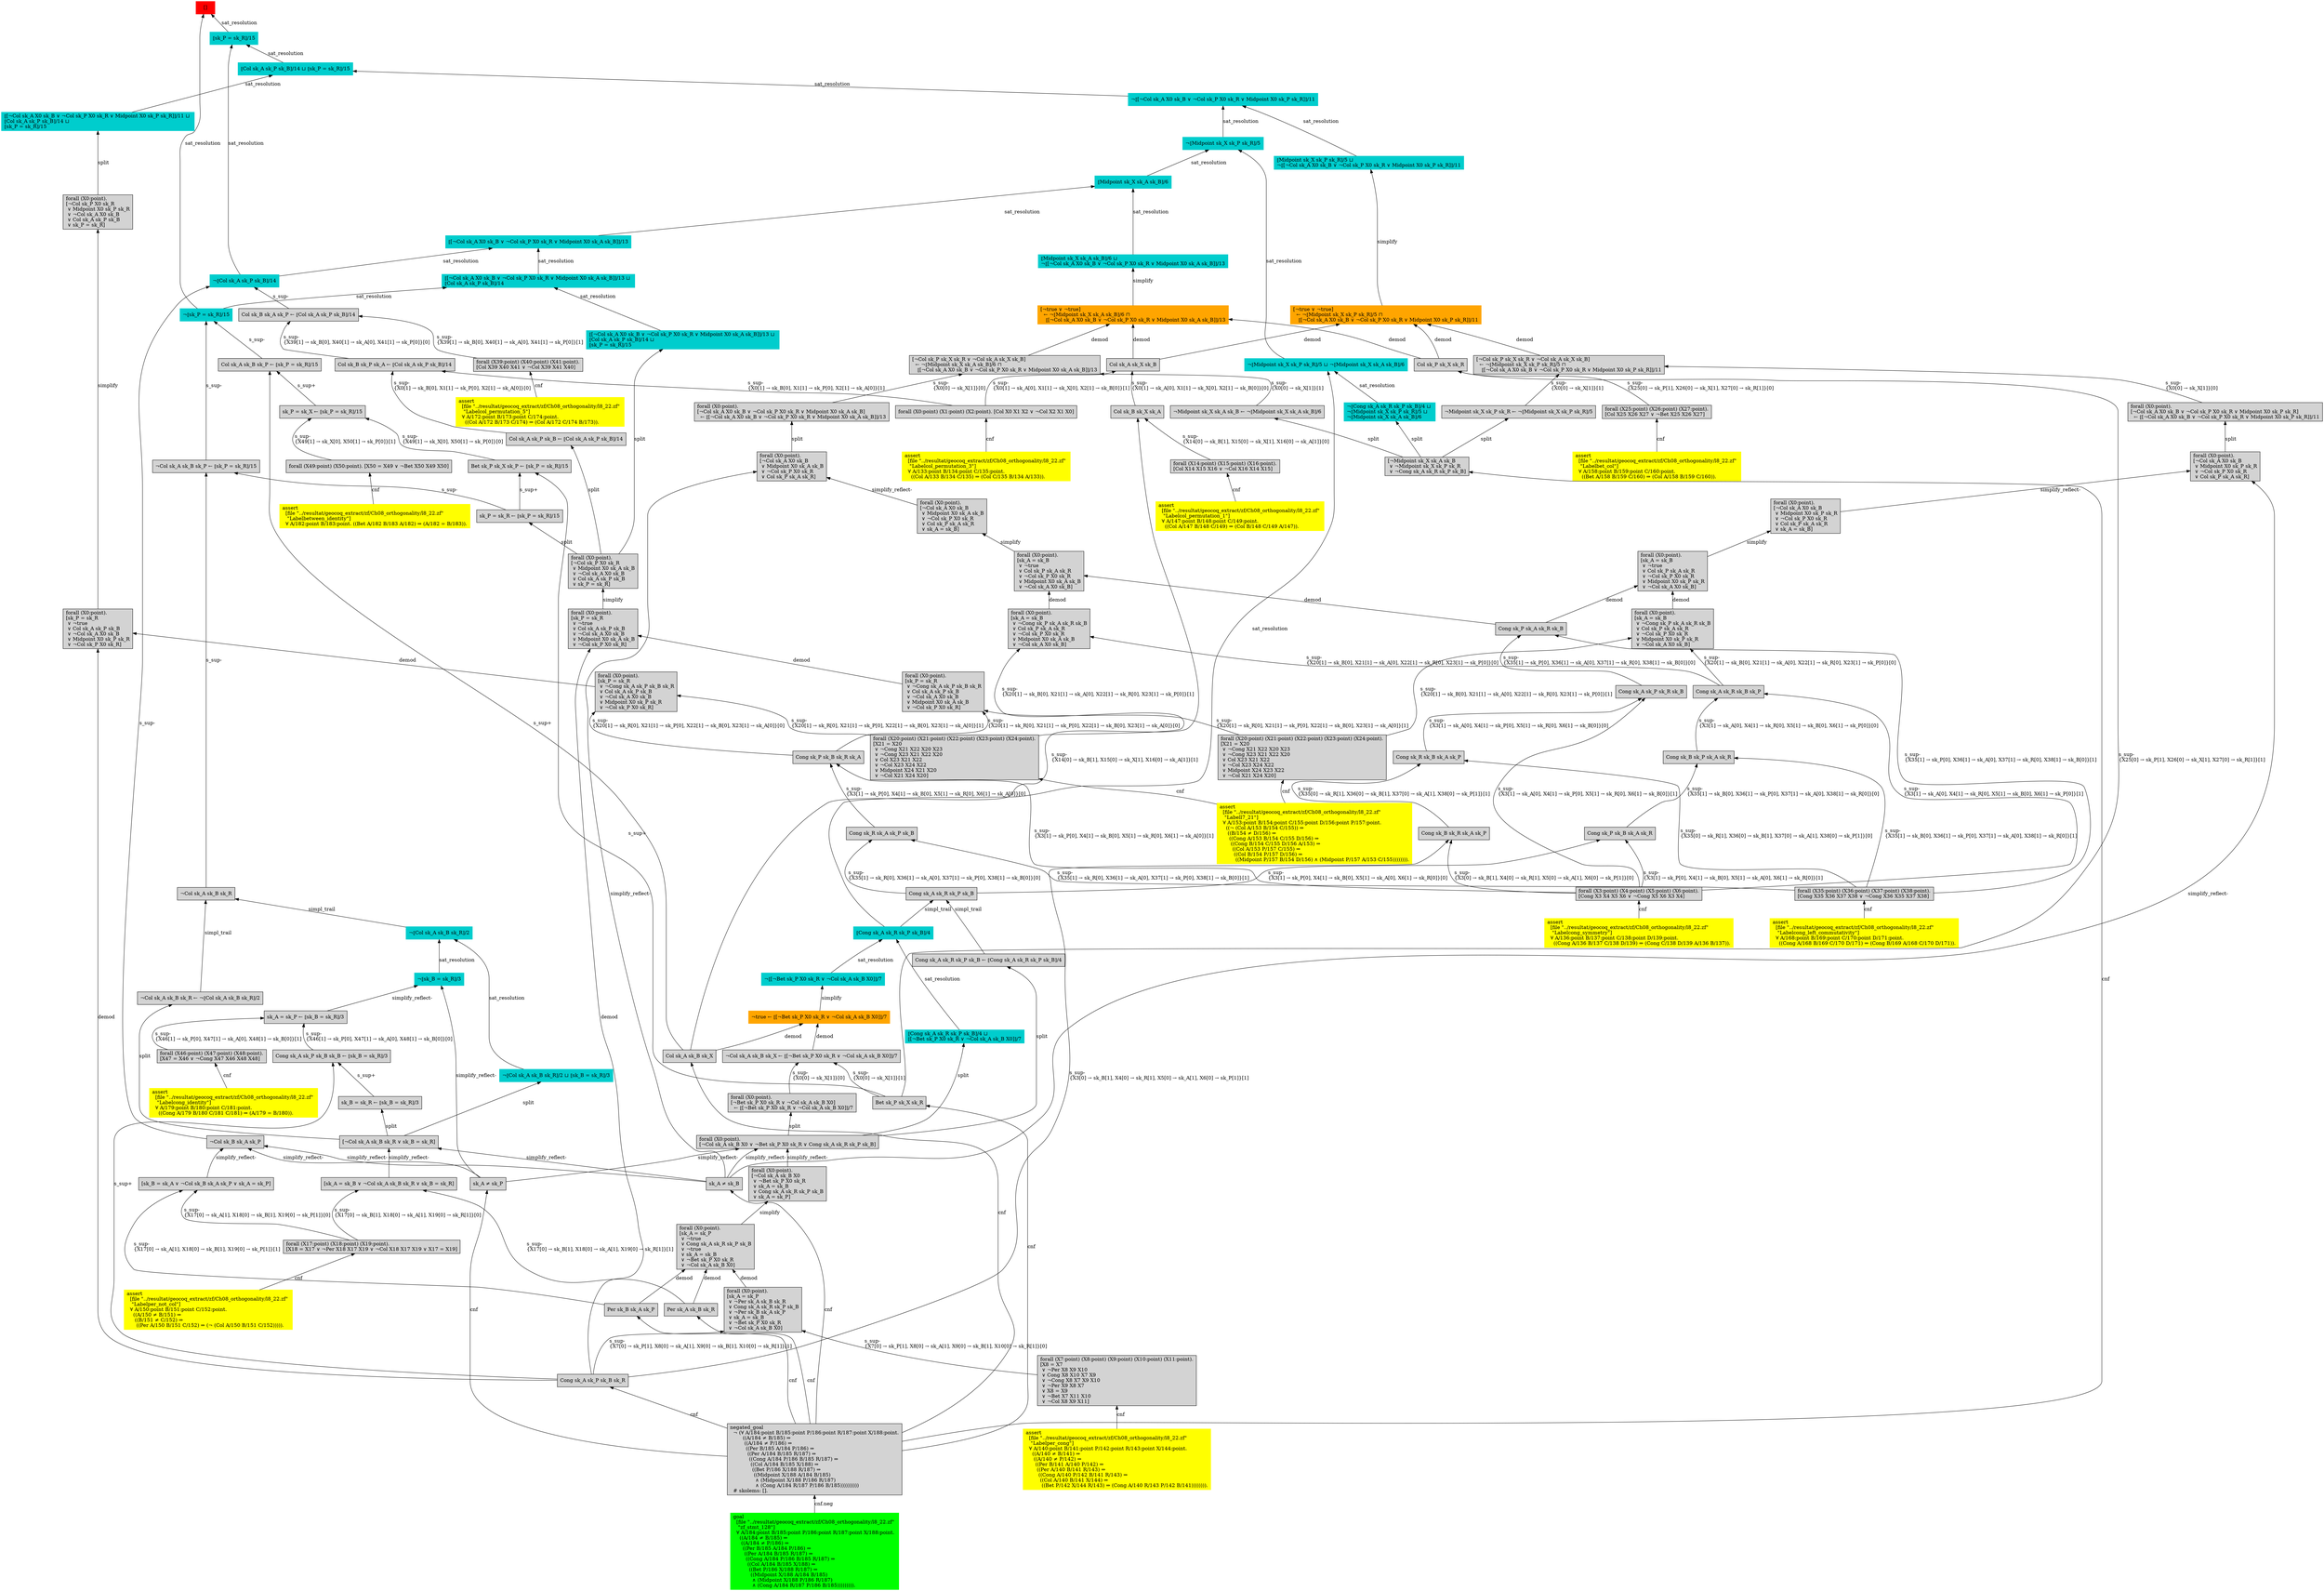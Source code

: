 digraph "unsat_graph" {
  vertex_0 [color=red, label="[]", shape=box, style=filled];
  vertex_0 -> vertex_1 [label="sat_resolution", dir="back"];
  vertex_1 [color=cyan3, shape=box, label="¬⟦sk_P = sk_R⟧/15\l", style=filled];
  vertex_1 -> vertex_2 [label="s_sup-\l", dir="back"];
  vertex_2 [shape=box, label="¬Col sk_A sk_B sk_P ← ⟦sk_P = sk_R⟧/15\l", style=filled];
  vertex_2 -> vertex_3 [label="s_sup-\l", dir="back"];
  vertex_3 [shape=box, label="¬Col sk_A sk_B sk_R\l", style=filled];
  vertex_3 -> vertex_4 [label="simpl_trail", dir="back"];
  vertex_4 [color=cyan3, shape=box, label="¬⟦Col sk_A sk_B sk_R⟧/2\l", style=filled];
  vertex_4 -> vertex_5 [label="sat_resolution", dir="back"];
  vertex_5 [color=cyan3, shape=box, label="¬⟦sk_B = sk_R⟧/3\l", style=filled];
  vertex_5 -> vertex_6 [label="simplify_reflect-", dir="back"];
  vertex_6 [shape=box, label="sk_A ≠ sk_P\l", style=filled];
  vertex_6 -> vertex_7 [label="cnf", dir="back"];
  vertex_7 [shape=box, label="negated_goal\l  ¬ (∀ A/184:point B/185:point P/186:point R/187:point X/188:point.\l        ((A/184 ≠ B/185) ⇒\l         ((A/184 ≠ P/186) ⇒\l          ((Per B/185 A/184 P/186) ⇒\l           ((Per A/184 B/185 R/187) ⇒\l            ((Cong A/184 P/186 B/185 R/187) ⇒\l             ((Col A/184 B/185 X/188) ⇒\l              ((Bet P/186 X/188 R/187) ⇒\l               ((Midpoint X/188 A/184 B/185)\l                ∧ (Midpoint X/188 P/186 R/187)\l                ∧ (Cong A/184 R/187 P/186 B/185))))))))))\l  # skolems: [].\l", style=filled];
  vertex_7 -> vertex_8 [label="cnf.neg", dir="back"];
  vertex_8 [color=green, shape=box, label="goal\l  [file \"../resultat/geocoq_extract/zf/Ch08_orthogonality/l8_22.zf\" \l   \"zf_stmt_128\"]\l  ∀ A/184:point B/185:point P/186:point R/187:point X/188:point.\l    ((A/184 ≠ B/185) ⇒\l     ((A/184 ≠ P/186) ⇒\l      ((Per B/185 A/184 P/186) ⇒\l       ((Per A/184 B/185 R/187) ⇒\l        ((Cong A/184 P/186 B/185 R/187) ⇒\l         ((Col A/184 B/185 X/188) ⇒\l          ((Bet P/186 X/188 R/187) ⇒\l           ((Midpoint X/188 A/184 B/185)\l            ∧ (Midpoint X/188 P/186 R/187)\l            ∧ (Cong A/184 R/187 P/186 B/185))))))))).\l", style=filled];
  vertex_5 -> vertex_9 [label="simplify_reflect-", dir="back"];
  vertex_9 [shape=box, label="sk_A = sk_P ← ⟦sk_B = sk_R⟧/3\l", style=filled];
  vertex_9 -> vertex_10 [label="s_sup-\l\{X46[1] → sk_P[0], X47[1] → sk_A[0], X48[1] → sk_B[0]\}[1]\l", dir="back"];
  vertex_10 [shape=box, label="forall (X46:point) (X47:point) (X48:point).\l[X47 = X46 ∨ ¬Cong X47 X46 X48 X48]\l", style=filled];
  vertex_10 -> vertex_11 [label="cnf", dir="back"];
  vertex_11 [color=yellow, shape=box, label="assert\l  [file \"../resultat/geocoq_extract/zf/Ch08_orthogonality/l8_22.zf\" \l   \"Labelcong_identity\"]\l  ∀ A/179:point B/180:point C/181:point.\l    ((Cong A/179 B/180 C/181 C/181) ⇒ (A/179 = B/180)).\l", style=filled];
  vertex_9 -> vertex_12 [label="s_sup-\l\{X46[1] → sk_P[0], X47[1] → sk_A[0], X48[1] → sk_B[0]\}[0]\l", dir="back"];
  vertex_12 [shape=box, label="Cong sk_A sk_P sk_B sk_B ← ⟦sk_B = sk_R⟧/3\l", style=filled];
  vertex_12 -> vertex_13 [label="s_sup+\l", dir="back"];
  vertex_13 [shape=box, label="Cong sk_A sk_P sk_B sk_R\l", style=filled];
  vertex_13 -> vertex_7 [label="cnf", dir="back"];
  vertex_12 -> vertex_14 [label="s_sup+\l", dir="back"];
  vertex_14 [shape=box, label="sk_B = sk_R ← ⟦sk_B = sk_R⟧/3\l", style=filled];
  vertex_14 -> vertex_15 [label="split", dir="back"];
  vertex_15 [shape=box, label="[¬Col sk_A sk_B sk_R ∨ sk_B = sk_R]\l", style=filled];
  vertex_15 -> vertex_16 [label="simplify_reflect-", dir="back"];
  vertex_16 [shape=box, label="sk_A ≠ sk_B\l", style=filled];
  vertex_16 -> vertex_7 [label="cnf", dir="back"];
  vertex_15 -> vertex_17 [label="simplify_reflect-", dir="back"];
  vertex_17 [shape=box, label="[sk_A = sk_B ∨ ¬Col sk_A sk_B sk_R ∨ sk_B = sk_R]\l", style=filled];
  vertex_17 -> vertex_18 [label="s_sup-\l\{X17[0] → sk_B[1], X18[0] → sk_A[1], X19[0] → sk_R[1]\}[0]\l", dir="back"];
  vertex_18 [shape=box, label="forall (X17:point) (X18:point) (X19:point).\l[X18 = X17 ∨ ¬Per X18 X17 X19 ∨ ¬Col X18 X17 X19 ∨ X17 = X19]\l", style=filled];
  vertex_18 -> vertex_19 [label="cnf", dir="back"];
  vertex_19 [color=yellow, shape=box, label="assert\l  [file \"../resultat/geocoq_extract/zf/Ch08_orthogonality/l8_22.zf\" \l   \"Labelper_not_col\"]\l  ∀ A/150:point B/151:point C/152:point.\l    ((A/150 ≠ B/151) ⇒\l     ((B/151 ≠ C/152) ⇒\l      ((Per A/150 B/151 C/152) ⇒ (¬ (Col A/150 B/151 C/152))))).\l", style=filled];
  vertex_17 -> vertex_20 [label="s_sup-\l\{X17[0] → sk_B[1], X18[0] → sk_A[1], X19[0] → sk_R[1]\}[1]\l", dir="back"];
  vertex_20 [shape=box, label="Per sk_A sk_B sk_R\l", style=filled];
  vertex_20 -> vertex_7 [label="cnf", dir="back"];
  vertex_4 -> vertex_21 [label="sat_resolution", dir="back"];
  vertex_21 [color=cyan3, shape=box, label="¬⟦Col sk_A sk_B sk_R⟧/2 ⊔ ⟦sk_B = sk_R⟧/3\l", style=filled];
  vertex_21 -> vertex_15 [label="split", dir="back"];
  vertex_3 -> vertex_22 [label="simpl_trail", dir="back"];
  vertex_22 [shape=box, label="¬Col sk_A sk_B sk_R ← ¬⟦Col sk_A sk_B sk_R⟧/2\l", style=filled];
  vertex_22 -> vertex_15 [label="split", dir="back"];
  vertex_2 -> vertex_23 [label="s_sup-\l", dir="back"];
  vertex_23 [shape=box, label="sk_P = sk_R ← ⟦sk_P = sk_R⟧/15\l", style=filled];
  vertex_23 -> vertex_24 [label="split", dir="back"];
  vertex_24 [shape=box, label="forall (X0:point).\l[¬Col sk_P X0 sk_R\l ∨ Midpoint X0 sk_A sk_B\l ∨ ¬Col sk_A X0 sk_B\l ∨ Col sk_A sk_P sk_B\l ∨ sk_P = sk_R]\l", style=filled];
  vertex_24 -> vertex_25 [label="simplify", dir="back"];
  vertex_25 [shape=box, label="forall (X0:point).\l[sk_P = sk_R\l ∨ ¬true\l ∨ Col sk_A sk_P sk_B\l ∨ ¬Col sk_A X0 sk_B\l ∨ Midpoint X0 sk_A sk_B\l ∨ ¬Col sk_P X0 sk_R]\l", style=filled];
  vertex_25 -> vertex_13 [label="demod", dir="back"];
  vertex_25 -> vertex_26 [label="demod", dir="back"];
  vertex_26 [shape=box, label="forall (X0:point).\l[sk_P = sk_R\l ∨ ¬Cong sk_A sk_P sk_B sk_R\l ∨ Col sk_A sk_P sk_B\l ∨ ¬Col sk_A X0 sk_B\l ∨ Midpoint X0 sk_A sk_B\l ∨ ¬Col sk_P X0 sk_R]\l", style=filled];
  vertex_26 -> vertex_27 [label="s_sup-\l\{X20[1] → sk_R[0], X21[1] → sk_P[0], X22[1] → sk_B[0], X23[1] → sk_A[0]\}[1]\l", dir="back"];
  vertex_27 [shape=box, label="forall (X20:point) (X21:point) (X22:point) (X23:point) (X24:point).\l[X21 = X20\l ∨ ¬Cong X21 X22 X20 X23\l ∨ ¬Cong X23 X21 X22 X20\l ∨ Col X23 X21 X22\l ∨ ¬Col X23 X24 X22\l ∨ Midpoint X24 X23 X22\l ∨ ¬Col X21 X24 X20]\l", style=filled];
  vertex_27 -> vertex_28 [label="cnf", dir="back"];
  vertex_28 [color=yellow, shape=box, label="assert\l  [file \"../resultat/geocoq_extract/zf/Ch08_orthogonality/l8_22.zf\" \l   \"Labell7_21\"]\l  ∀ A/153:point B/154:point C/155:point D/156:point P/157:point.\l    ((¬ (Col A/153 B/154 C/155)) ⇒\l     ((B/154 ≠ D/156) ⇒\l      ((Cong A/153 B/154 C/155 D/156) ⇒\l       ((Cong B/154 C/155 D/156 A/153) ⇒\l        ((Col A/153 P/157 C/155) ⇒\l         ((Col B/154 P/157 D/156) ⇒\l          ((Midpoint P/157 B/154 D/156) ∧ (Midpoint P/157 A/153 C/155)))))))).\l", style=filled];
  vertex_26 -> vertex_29 [label="s_sup-\l\{X20[1] → sk_R[0], X21[1] → sk_P[0], X22[1] → sk_B[0], X23[1] → sk_A[0]\}[0]\l", dir="back"];
  vertex_29 [shape=box, label="Cong sk_P sk_B sk_R sk_A\l", style=filled];
  vertex_29 -> vertex_30 [label="s_sup-\l\{X3[1] → sk_P[0], X4[1] → sk_B[0], X5[1] → sk_R[0], X6[1] → sk_A[0]\}[1]\l", dir="back"];
  vertex_30 [shape=box, label="forall (X3:point) (X4:point) (X5:point) (X6:point).\l[Cong X3 X4 X5 X6 ∨ ¬Cong X5 X6 X3 X4]\l", style=filled];
  vertex_30 -> vertex_31 [label="cnf", dir="back"];
  vertex_31 [color=yellow, shape=box, label="assert\l  [file \"../resultat/geocoq_extract/zf/Ch08_orthogonality/l8_22.zf\" \l   \"Labelcong_symmetry\"]\l  ∀ A/136:point B/137:point C/138:point D/139:point.\l    ((Cong A/136 B/137 C/138 D/139) ⇒ (Cong C/138 D/139 A/136 B/137)).\l", style=filled];
  vertex_29 -> vertex_32 [label="s_sup-\l\{X3[1] → sk_P[0], X4[1] → sk_B[0], X5[1] → sk_R[0], X6[1] → sk_A[0]\}[0]\l", dir="back"];
  vertex_32 [shape=box, label="Cong sk_R sk_A sk_P sk_B\l", style=filled];
  vertex_32 -> vertex_33 [label="s_sup-\l\{X35[1] → sk_R[0], X36[1] → sk_A[0], X37[1] → sk_P[0], X38[1] → sk_B[0]\}[1]\l", dir="back"];
  vertex_33 [shape=box, label="forall (X35:point) (X36:point) (X37:point) (X38:point).\l[Cong X35 X36 X37 X38 ∨ ¬Cong X36 X35 X37 X38]\l", style=filled];
  vertex_33 -> vertex_34 [label="cnf", dir="back"];
  vertex_34 [color=yellow, shape=box, label="assert\l  [file \"../resultat/geocoq_extract/zf/Ch08_orthogonality/l8_22.zf\" \l   \"Labelcong_left_commutativity\"]\l  ∀ A/168:point B/169:point C/170:point D/171:point.\l    ((Cong A/168 B/169 C/170 D/171) ⇒ (Cong B/169 A/168 C/170 D/171)).\l", style=filled];
  vertex_32 -> vertex_35 [label="s_sup-\l\{X35[1] → sk_R[0], X36[1] → sk_A[0], X37[1] → sk_P[0], X38[1] → sk_B[0]\}[0]\l", dir="back"];
  vertex_35 [shape=box, label="Cong sk_A sk_R sk_P sk_B\l", style=filled];
  vertex_35 -> vertex_36 [label="simpl_trail", dir="back"];
  vertex_36 [color=cyan3, shape=box, label="⟦Cong sk_A sk_R sk_P sk_B⟧/4\l", style=filled];
  vertex_36 -> vertex_37 [label="sat_resolution", dir="back"];
  vertex_37 [color=cyan3, shape=box, label="¬⟦[¬Bet sk_P X0 sk_R ∨ ¬Col sk_A sk_B X0]⟧/7\l", style=filled];
  vertex_37 -> vertex_38 [label="simplify", dir="back"];
  vertex_38 [color=orange, shape=box, label="¬true ← ⟦[¬Bet sk_P X0 sk_R ∨ ¬Col sk_A sk_B X0]⟧/7\l", style=filled];
  vertex_38 -> vertex_39 [label="demod", dir="back"];
  vertex_39 [shape=box, label="Col sk_A sk_B sk_X\l", style=filled];
  vertex_39 -> vertex_7 [label="cnf", dir="back"];
  vertex_38 -> vertex_40 [label="demod", dir="back"];
  vertex_40 [shape=box, label="¬Col sk_A sk_B sk_X ← ⟦[¬Bet sk_P X0 sk_R ∨ ¬Col sk_A sk_B X0]⟧/7\l", style=filled];
  vertex_40 -> vertex_41 [label="s_sup-\l\{X0[0] → sk_X[1]\}[0]\l", dir="back"];
  vertex_41 [shape=box, label="forall (X0:point).\l[¬Bet sk_P X0 sk_R ∨ ¬Col sk_A sk_B X0]\l  ← ⟦[¬Bet sk_P X0 sk_R ∨ ¬Col sk_A sk_B X0]⟧/7\l", style=filled];
  vertex_41 -> vertex_42 [label="split", dir="back"];
  vertex_42 [shape=box, label="forall (X0:point).\l[¬Col sk_A sk_B X0 ∨ ¬Bet sk_P X0 sk_R ∨ Cong sk_A sk_R sk_P sk_B]\l", style=filled];
  vertex_42 -> vertex_16 [label="simplify_reflect-", dir="back"];
  vertex_42 -> vertex_6 [label="simplify_reflect-", dir="back"];
  vertex_42 -> vertex_43 [label="simplify_reflect-", dir="back"];
  vertex_43 [shape=box, label="forall (X0:point).\l[¬Col sk_A sk_B X0\l ∨ ¬Bet sk_P X0 sk_R\l ∨ sk_A = sk_B\l ∨ Cong sk_A sk_R sk_P sk_B\l ∨ sk_A = sk_P]\l", style=filled];
  vertex_43 -> vertex_44 [label="simplify", dir="back"];
  vertex_44 [shape=box, label="forall (X0:point).\l[sk_A = sk_P\l ∨ ¬true\l ∨ Cong sk_A sk_R sk_P sk_B\l ∨ ¬true\l ∨ sk_A = sk_B\l ∨ ¬Bet sk_P X0 sk_R\l ∨ ¬Col sk_A sk_B X0]\l", style=filled];
  vertex_44 -> vertex_45 [label="demod", dir="back"];
  vertex_45 [shape=box, label="Per sk_B sk_A sk_P\l", style=filled];
  vertex_45 -> vertex_7 [label="cnf", dir="back"];
  vertex_44 -> vertex_20 [label="demod", dir="back"];
  vertex_44 -> vertex_46 [label="demod", dir="back"];
  vertex_46 [shape=box, label="forall (X0:point).\l[sk_A = sk_P\l ∨ ¬Per sk_A sk_B sk_R\l ∨ Cong sk_A sk_R sk_P sk_B\l ∨ ¬Per sk_B sk_A sk_P\l ∨ sk_A = sk_B\l ∨ ¬Bet sk_P X0 sk_R\l ∨ ¬Col sk_A sk_B X0]\l", style=filled];
  vertex_46 -> vertex_47 [label="s_sup-\l\{X7[0] → sk_P[1], X8[0] → sk_A[1], X9[0] → sk_B[1], X10[0] → sk_R[1]\}[0]\l", dir="back"];
  vertex_47 [shape=box, label="forall (X7:point) (X8:point) (X9:point) (X10:point) (X11:point).\l[X8 = X7\l ∨ ¬Per X8 X9 X10\l ∨ Cong X8 X10 X7 X9\l ∨ ¬Cong X8 X7 X9 X10\l ∨ ¬Per X9 X8 X7\l ∨ X8 = X9\l ∨ ¬Bet X7 X11 X10\l ∨ ¬Col X8 X9 X11]\l", style=filled];
  vertex_47 -> vertex_48 [label="cnf", dir="back"];
  vertex_48 [color=yellow, shape=box, label="assert\l  [file \"../resultat/geocoq_extract/zf/Ch08_orthogonality/l8_22.zf\" \l   \"Labelper_cong\"]\l  ∀ A/140:point B/141:point P/142:point R/143:point X/144:point.\l    ((A/140 ≠ B/141) ⇒\l     ((A/140 ≠ P/142) ⇒\l      ((Per B/141 A/140 P/142) ⇒\l       ((Per A/140 B/141 R/143) ⇒\l        ((Cong A/140 P/142 B/141 R/143) ⇒\l         ((Col A/140 B/141 X/144) ⇒\l          ((Bet P/142 X/144 R/143) ⇒ (Cong A/140 R/143 P/142 B/141)))))))).\l", style=filled];
  vertex_46 -> vertex_13 [label="s_sup-\l\{X7[0] → sk_P[1], X8[0] → sk_A[1], X9[0] → sk_B[1], X10[0] → sk_R[1]\}[1]\l", dir="back"];
  vertex_40 -> vertex_49 [label="s_sup-\l\{X0[0] → sk_X[1]\}[1]\l", dir="back"];
  vertex_49 [shape=box, label="Bet sk_P sk_X sk_R\l", style=filled];
  vertex_49 -> vertex_7 [label="cnf", dir="back"];
  vertex_36 -> vertex_50 [label="sat_resolution", dir="back"];
  vertex_50 [color=cyan3, shape=box, label="⟦Cong sk_A sk_R sk_P sk_B⟧/4 ⊔ \l⟦[¬Bet sk_P X0 sk_R ∨ ¬Col sk_A sk_B X0]⟧/7\l", style=filled];
  vertex_50 -> vertex_42 [label="split", dir="back"];
  vertex_35 -> vertex_51 [label="simpl_trail", dir="back"];
  vertex_51 [shape=box, label="Cong sk_A sk_R sk_P sk_B ← ⟦Cong sk_A sk_R sk_P sk_B⟧/4\l", style=filled];
  vertex_51 -> vertex_42 [label="split", dir="back"];
  vertex_1 -> vertex_52 [label="s_sup-\l", dir="back"];
  vertex_52 [shape=box, label="Col sk_A sk_B sk_P ← ⟦sk_P = sk_R⟧/15\l", style=filled];
  vertex_52 -> vertex_39 [label="s_sup+\l", dir="back"];
  vertex_52 -> vertex_53 [label="s_sup+\l", dir="back"];
  vertex_53 [shape=box, label="sk_P = sk_X ← ⟦sk_P = sk_R⟧/15\l", style=filled];
  vertex_53 -> vertex_54 [label="s_sup-\l\{X49[1] → sk_X[0], X50[1] → sk_P[0]\}[1]\l", dir="back"];
  vertex_54 [shape=box, label="forall (X49:point) (X50:point). [X50 = X49 ∨ ¬Bet X50 X49 X50]\l", style=filled];
  vertex_54 -> vertex_55 [label="cnf", dir="back"];
  vertex_55 [color=yellow, shape=box, label="assert\l  [file \"../resultat/geocoq_extract/zf/Ch08_orthogonality/l8_22.zf\" \l   \"Labelbetween_identity\"]\l  ∀ A/182:point B/183:point. ((Bet A/182 B/183 A/182) ⇒ (A/182 = B/183)).\l", style=filled];
  vertex_53 -> vertex_56 [label="s_sup-\l\{X49[1] → sk_X[0], X50[1] → sk_P[0]\}[0]\l", dir="back"];
  vertex_56 [shape=box, label="Bet sk_P sk_X sk_P ← ⟦sk_P = sk_R⟧/15\l", style=filled];
  vertex_56 -> vertex_49 [label="s_sup+\l", dir="back"];
  vertex_56 -> vertex_23 [label="s_sup+\l", dir="back"];
  vertex_0 -> vertex_57 [label="sat_resolution", dir="back"];
  vertex_57 [color=cyan3, shape=box, label="⟦sk_P = sk_R⟧/15\l", style=filled];
  vertex_57 -> vertex_58 [label="sat_resolution", dir="back"];
  vertex_58 [color=cyan3, shape=box, label="¬⟦Col sk_A sk_P sk_B⟧/14\l", style=filled];
  vertex_58 -> vertex_59 [label="s_sup-\l", dir="back"];
  vertex_59 [shape=box, label="¬Col sk_B sk_A sk_P\l", style=filled];
  vertex_59 -> vertex_16 [label="simplify_reflect-", dir="back"];
  vertex_59 -> vertex_6 [label="simplify_reflect-", dir="back"];
  vertex_59 -> vertex_60 [label="simplify_reflect-", dir="back"];
  vertex_60 [shape=box, label="[sk_B = sk_A ∨ ¬Col sk_B sk_A sk_P ∨ sk_A = sk_P]\l", style=filled];
  vertex_60 -> vertex_18 [label="s_sup-\l\{X17[0] → sk_A[1], X18[0] → sk_B[1], X19[0] → sk_P[1]\}[0]\l", dir="back"];
  vertex_60 -> vertex_45 [label="s_sup-\l\{X17[0] → sk_A[1], X18[0] → sk_B[1], X19[0] → sk_P[1]\}[1]\l", dir="back"];
  vertex_58 -> vertex_61 [label="s_sup-\l", dir="back"];
  vertex_61 [shape=box, label="Col sk_B sk_A sk_P ← ⟦Col sk_A sk_P sk_B⟧/14\l", style=filled];
  vertex_61 -> vertex_62 [label="s_sup-\l\{X39[1] → sk_B[0], X40[1] → sk_A[0], X41[1] → sk_P[0]\}[1]\l", dir="back"];
  vertex_62 [shape=box, label="forall (X39:point) (X40:point) (X41:point).\l[Col X39 X40 X41 ∨ ¬Col X39 X41 X40]\l", style=filled];
  vertex_62 -> vertex_63 [label="cnf", dir="back"];
  vertex_63 [color=yellow, shape=box, label="assert\l  [file \"../resultat/geocoq_extract/zf/Ch08_orthogonality/l8_22.zf\" \l   \"Labelcol_permutation_5\"]\l  ∀ A/172:point B/173:point C/174:point.\l    ((Col A/172 B/173 C/174) ⇒ (Col A/172 C/174 B/173)).\l", style=filled];
  vertex_61 -> vertex_64 [label="s_sup-\l\{X39[1] → sk_B[0], X40[1] → sk_A[0], X41[1] → sk_P[0]\}[0]\l", dir="back"];
  vertex_64 [shape=box, label="Col sk_B sk_P sk_A ← ⟦Col sk_A sk_P sk_B⟧/14\l", style=filled];
  vertex_64 -> vertex_65 [label="s_sup-\l\{X0[1] → sk_B[0], X1[1] → sk_P[0], X2[1] → sk_A[0]\}[1]\l", dir="back"];
  vertex_65 [shape=box, label="forall (X0:point) (X1:point) (X2:point). [Col X0 X1 X2 ∨ ¬Col X2 X1 X0]\l", style=filled];
  vertex_65 -> vertex_66 [label="cnf", dir="back"];
  vertex_66 [color=yellow, shape=box, label="assert\l  [file \"../resultat/geocoq_extract/zf/Ch08_orthogonality/l8_22.zf\" \l   \"Labelcol_permutation_3\"]\l  ∀ A/133:point B/134:point C/135:point.\l    ((Col A/133 B/134 C/135) ⇒ (Col C/135 B/134 A/133)).\l", style=filled];
  vertex_64 -> vertex_67 [label="s_sup-\l\{X0[1] → sk_B[0], X1[1] → sk_P[0], X2[1] → sk_A[0]\}[0]\l", dir="back"];
  vertex_67 [shape=box, label="Col sk_A sk_P sk_B ← ⟦Col sk_A sk_P sk_B⟧/14\l", style=filled];
  vertex_67 -> vertex_24 [label="split", dir="back"];
  vertex_57 -> vertex_68 [label="sat_resolution", dir="back"];
  vertex_68 [color=cyan3, shape=box, label="⟦Col sk_A sk_P sk_B⟧/14 ⊔ ⟦sk_P = sk_R⟧/15\l", style=filled];
  vertex_68 -> vertex_69 [label="sat_resolution", dir="back"];
  vertex_69 [color=cyan3, shape=box, label="¬⟦[¬Col sk_A X0 sk_B ∨ ¬Col sk_P X0 sk_R ∨ Midpoint X0 sk_P sk_R]⟧/11\l", style=filled];
  vertex_69 -> vertex_70 [label="sat_resolution", dir="back"];
  vertex_70 [color=cyan3, shape=box, label="¬⟦Midpoint sk_X sk_P sk_R⟧/5\l", style=filled];
  vertex_70 -> vertex_71 [label="sat_resolution", dir="back"];
  vertex_71 [color=cyan3, shape=box, label="⟦Midpoint sk_X sk_A sk_B⟧/6\l", style=filled];
  vertex_71 -> vertex_72 [label="sat_resolution", dir="back"];
  vertex_72 [color=cyan3, shape=box, label="⟦[¬Col sk_A X0 sk_B ∨ ¬Col sk_P X0 sk_R ∨ Midpoint X0 sk_A sk_B]⟧/13\l", style=filled];
  vertex_72 -> vertex_58 [label="sat_resolution", dir="back"];
  vertex_72 -> vertex_73 [label="sat_resolution", dir="back"];
  vertex_73 [color=cyan3, shape=box, label="⟦[¬Col sk_A X0 sk_B ∨ ¬Col sk_P X0 sk_R ∨ Midpoint X0 sk_A sk_B]⟧/13 ⊔ \l⟦Col sk_A sk_P sk_B⟧/14\l", style=filled];
  vertex_73 -> vertex_1 [label="sat_resolution", dir="back"];
  vertex_73 -> vertex_74 [label="sat_resolution", dir="back"];
  vertex_74 [color=cyan3, shape=box, label="⟦[¬Col sk_A X0 sk_B ∨ ¬Col sk_P X0 sk_R ∨ Midpoint X0 sk_A sk_B]⟧/13 ⊔ \l⟦Col sk_A sk_P sk_B⟧/14 ⊔ \l⟦sk_P = sk_R⟧/15\l", style=filled];
  vertex_74 -> vertex_24 [label="split", dir="back"];
  vertex_71 -> vertex_75 [label="sat_resolution", dir="back"];
  vertex_75 [color=cyan3, shape=box, label="⟦Midpoint sk_X sk_A sk_B⟧/6 ⊔ \l¬⟦[¬Col sk_A X0 sk_B ∨ ¬Col sk_P X0 sk_R ∨ Midpoint X0 sk_A sk_B]⟧/13\l", style=filled];
  vertex_75 -> vertex_76 [label="simplify", dir="back"];
  vertex_76 [color=orange, shape=box, label="[¬true ∨ ¬true]\l  ← ¬⟦Midpoint sk_X sk_A sk_B⟧/6 ⊓ \l    ⟦[¬Col sk_A X0 sk_B ∨ ¬Col sk_P X0 sk_R ∨ Midpoint X0 sk_A sk_B]⟧/13\l", style=filled];
  vertex_76 -> vertex_77 [label="demod", dir="back"];
  vertex_77 [shape=box, label="Col sk_A sk_X sk_B\l", style=filled];
  vertex_77 -> vertex_65 [label="s_sup-\l\{X0[1] → sk_A[0], X1[1] → sk_X[0], X2[1] → sk_B[0]\}[1]\l", dir="back"];
  vertex_77 -> vertex_78 [label="s_sup-\l\{X0[1] → sk_A[0], X1[1] → sk_X[0], X2[1] → sk_B[0]\}[0]\l", dir="back"];
  vertex_78 [shape=box, label="Col sk_B sk_X sk_A\l", style=filled];
  vertex_78 -> vertex_79 [label="s_sup-\l\{X14[0] → sk_B[1], X15[0] → sk_X[1], X16[0] → sk_A[1]\}[0]\l", dir="back"];
  vertex_79 [shape=box, label="forall (X14:point) (X15:point) (X16:point).\l[Col X14 X15 X16 ∨ ¬Col X16 X14 X15]\l", style=filled];
  vertex_79 -> vertex_80 [label="cnf", dir="back"];
  vertex_80 [color=yellow, shape=box, label="assert\l  [file \"../resultat/geocoq_extract/zf/Ch08_orthogonality/l8_22.zf\" \l   \"Labelcol_permutation_1\"]\l  ∀ A/147:point B/148:point C/149:point.\l    ((Col A/147 B/148 C/149) ⇒ (Col B/148 C/149 A/147)).\l", style=filled];
  vertex_78 -> vertex_39 [label="s_sup-\l\{X14[0] → sk_B[1], X15[0] → sk_X[1], X16[0] → sk_A[1]\}[1]\l", dir="back"];
  vertex_76 -> vertex_81 [label="demod", dir="back"];
  vertex_81 [shape=box, label="Col sk_P sk_X sk_R\l", style=filled];
  vertex_81 -> vertex_82 [label="s_sup-\l\{X25[0] → sk_P[1], X26[0] → sk_X[1], X27[0] → sk_R[1]\}[0]\l", dir="back"];
  vertex_82 [shape=box, label="forall (X25:point) (X26:point) (X27:point).\l[Col X25 X26 X27 ∨ ¬Bet X25 X26 X27]\l", style=filled];
  vertex_82 -> vertex_83 [label="cnf", dir="back"];
  vertex_83 [color=yellow, shape=box, label="assert\l  [file \"../resultat/geocoq_extract/zf/Ch08_orthogonality/l8_22.zf\" \l   \"Labelbet_col\"]\l  ∀ A/158:point B/159:point C/160:point.\l    ((Bet A/158 B/159 C/160) ⇒ (Col A/158 B/159 C/160)).\l", style=filled];
  vertex_81 -> vertex_49 [label="s_sup-\l\{X25[0] → sk_P[1], X26[0] → sk_X[1], X27[0] → sk_R[1]\}[1]\l", dir="back"];
  vertex_76 -> vertex_84 [label="demod", dir="back"];
  vertex_84 [shape=box, label="[¬Col sk_P sk_X sk_R ∨ ¬Col sk_A sk_X sk_B]\l  ← ¬⟦Midpoint sk_X sk_A sk_B⟧/6 ⊓ \l    ⟦[¬Col sk_A X0 sk_B ∨ ¬Col sk_P X0 sk_R ∨ Midpoint X0 sk_A sk_B]⟧/13\l", style=filled];
  vertex_84 -> vertex_85 [label="s_sup-\l\{X0[0] → sk_X[1]\}[1]\l", dir="back"];
  vertex_85 [shape=box, label="¬Midpoint sk_X sk_A sk_B ← ¬⟦Midpoint sk_X sk_A sk_B⟧/6\l", style=filled];
  vertex_85 -> vertex_86 [label="split", dir="back"];
  vertex_86 [shape=box, label="[¬Midpoint sk_X sk_A sk_B\l ∨ ¬Midpoint sk_X sk_P sk_R\l ∨ ¬Cong sk_A sk_R sk_P sk_B]\l", style=filled];
  vertex_86 -> vertex_7 [label="cnf", dir="back"];
  vertex_84 -> vertex_87 [label="s_sup-\l\{X0[0] → sk_X[1]\}[0]\l", dir="back"];
  vertex_87 [shape=box, label="forall (X0:point).\l[¬Col sk_A X0 sk_B ∨ ¬Col sk_P X0 sk_R ∨ Midpoint X0 sk_A sk_B]\l  ← ⟦[¬Col sk_A X0 sk_B ∨ ¬Col sk_P X0 sk_R ∨ Midpoint X0 sk_A sk_B]⟧/13\l", style=filled];
  vertex_87 -> vertex_88 [label="split", dir="back"];
  vertex_88 [shape=box, label="forall (X0:point).\l[¬Col sk_A X0 sk_B\l ∨ Midpoint X0 sk_A sk_B\l ∨ ¬Col sk_P X0 sk_R\l ∨ Col sk_P sk_A sk_R]\l", style=filled];
  vertex_88 -> vertex_16 [label="simplify_reflect-", dir="back"];
  vertex_88 -> vertex_89 [label="simplify_reflect-", dir="back"];
  vertex_89 [shape=box, label="forall (X0:point).\l[¬Col sk_A X0 sk_B\l ∨ Midpoint X0 sk_A sk_B\l ∨ ¬Col sk_P X0 sk_R\l ∨ Col sk_P sk_A sk_R\l ∨ sk_A = sk_B]\l", style=filled];
  vertex_89 -> vertex_90 [label="simplify", dir="back"];
  vertex_90 [shape=box, label="forall (X0:point).\l[sk_A = sk_B\l ∨ ¬true\l ∨ Col sk_P sk_A sk_R\l ∨ ¬Col sk_P X0 sk_R\l ∨ Midpoint X0 sk_A sk_B\l ∨ ¬Col sk_A X0 sk_B]\l", style=filled];
  vertex_90 -> vertex_91 [label="demod", dir="back"];
  vertex_91 [shape=box, label="Cong sk_P sk_A sk_R sk_B\l", style=filled];
  vertex_91 -> vertex_33 [label="s_sup-\l\{X35[1] → sk_P[0], X36[1] → sk_A[0], X37[1] → sk_R[0], X38[1] → sk_B[0]\}[1]\l", dir="back"];
  vertex_91 -> vertex_92 [label="s_sup-\l\{X35[1] → sk_P[0], X36[1] → sk_A[0], X37[1] → sk_R[0], X38[1] → sk_B[0]\}[0]\l", dir="back"];
  vertex_92 [shape=box, label="Cong sk_A sk_P sk_R sk_B\l", style=filled];
  vertex_92 -> vertex_30 [label="s_sup-\l\{X3[1] → sk_A[0], X4[1] → sk_P[0], X5[1] → sk_R[0], X6[1] → sk_B[0]\}[1]\l", dir="back"];
  vertex_92 -> vertex_93 [label="s_sup-\l\{X3[1] → sk_A[0], X4[1] → sk_P[0], X5[1] → sk_R[0], X6[1] → sk_B[0]\}[0]\l", dir="back"];
  vertex_93 [shape=box, label="Cong sk_R sk_B sk_A sk_P\l", style=filled];
  vertex_93 -> vertex_33 [label="s_sup-\l\{X35[0] → sk_R[1], X36[0] → sk_B[1], X37[0] → sk_A[1], X38[0] → sk_P[1]\}[0]\l", dir="back"];
  vertex_93 -> vertex_94 [label="s_sup-\l\{X35[0] → sk_R[1], X36[0] → sk_B[1], X37[0] → sk_A[1], X38[0] → sk_P[1]\}[1]\l", dir="back"];
  vertex_94 [shape=box, label="Cong sk_B sk_R sk_A sk_P\l", style=filled];
  vertex_94 -> vertex_30 [label="s_sup-\l\{X3[0] → sk_B[1], X4[0] → sk_R[1], X5[0] → sk_A[1], X6[0] → sk_P[1]\}[0]\l", dir="back"];
  vertex_94 -> vertex_13 [label="s_sup-\l\{X3[0] → sk_B[1], X4[0] → sk_R[1], X5[0] → sk_A[1], X6[0] → sk_P[1]\}[1]\l", dir="back"];
  vertex_90 -> vertex_95 [label="demod", dir="back"];
  vertex_95 [shape=box, label="forall (X0:point).\l[sk_A = sk_B\l ∨ ¬Cong sk_P sk_A sk_R sk_B\l ∨ Col sk_P sk_A sk_R\l ∨ ¬Col sk_P X0 sk_R\l ∨ Midpoint X0 sk_A sk_B\l ∨ ¬Col sk_A X0 sk_B]\l", style=filled];
  vertex_95 -> vertex_96 [label="s_sup-\l\{X20[1] → sk_B[0], X21[1] → sk_A[0], X22[1] → sk_R[0], X23[1] → sk_P[0]\}[1]\l", dir="back"];
  vertex_96 [shape=box, label="forall (X20:point) (X21:point) (X22:point) (X23:point) (X24:point).\l[X21 = X20\l ∨ ¬Cong X21 X22 X20 X23\l ∨ ¬Cong X23 X21 X22 X20\l ∨ Col X23 X21 X22\l ∨ ¬Col X23 X24 X22\l ∨ Midpoint X24 X21 X20\l ∨ ¬Col X21 X24 X20]\l", style=filled];
  vertex_96 -> vertex_28 [label="cnf", dir="back"];
  vertex_95 -> vertex_97 [label="s_sup-\l\{X20[1] → sk_B[0], X21[1] → sk_A[0], X22[1] → sk_R[0], X23[1] → sk_P[0]\}[0]\l", dir="back"];
  vertex_97 [shape=box, label="Cong sk_A sk_R sk_B sk_P\l", style=filled];
  vertex_97 -> vertex_30 [label="s_sup-\l\{X3[1] → sk_A[0], X4[1] → sk_R[0], X5[1] → sk_B[0], X6[1] → sk_P[0]\}[1]\l", dir="back"];
  vertex_97 -> vertex_98 [label="s_sup-\l\{X3[1] → sk_A[0], X4[1] → sk_R[0], X5[1] → sk_B[0], X6[1] → sk_P[0]\}[0]\l", dir="back"];
  vertex_98 [shape=box, label="Cong sk_B sk_P sk_A sk_R\l", style=filled];
  vertex_98 -> vertex_33 [label="s_sup-\l\{X35[1] → sk_B[0], X36[1] → sk_P[0], X37[1] → sk_A[0], X38[1] → sk_R[0]\}[1]\l", dir="back"];
  vertex_98 -> vertex_99 [label="s_sup-\l\{X35[1] → sk_B[0], X36[1] → sk_P[0], X37[1] → sk_A[0], X38[1] → sk_R[0]\}[0]\l", dir="back"];
  vertex_99 [shape=box, label="Cong sk_P sk_B sk_A sk_R\l", style=filled];
  vertex_99 -> vertex_30 [label="s_sup-\l\{X3[1] → sk_P[0], X4[1] → sk_B[0], X5[1] → sk_A[0], X6[1] → sk_R[0]\}[1]\l", dir="back"];
  vertex_99 -> vertex_35 [label="s_sup-\l\{X3[1] → sk_P[0], X4[1] → sk_B[0], X5[1] → sk_A[0], X6[1] → sk_R[0]\}[0]\l", dir="back"];
  vertex_70 -> vertex_100 [label="sat_resolution", dir="back"];
  vertex_100 [color=cyan3, shape=box, label="¬⟦Midpoint sk_X sk_P sk_R⟧/5 ⊔ ¬⟦Midpoint sk_X sk_A sk_B⟧/6\l", style=filled];
  vertex_100 -> vertex_36 [label="sat_resolution", dir="back"];
  vertex_100 -> vertex_101 [label="sat_resolution", dir="back"];
  vertex_101 [color=cyan3, shape=box, label="¬⟦Cong sk_A sk_R sk_P sk_B⟧/4 ⊔ \l¬⟦Midpoint sk_X sk_P sk_R⟧/5 ⊔ \l¬⟦Midpoint sk_X sk_A sk_B⟧/6\l", style=filled];
  vertex_101 -> vertex_86 [label="split", dir="back"];
  vertex_69 -> vertex_102 [label="sat_resolution", dir="back"];
  vertex_102 [color=cyan3, shape=box, label="⟦Midpoint sk_X sk_P sk_R⟧/5 ⊔ \l¬⟦[¬Col sk_A X0 sk_B ∨ ¬Col sk_P X0 sk_R ∨ Midpoint X0 sk_P sk_R]⟧/11\l", style=filled];
  vertex_102 -> vertex_103 [label="simplify", dir="back"];
  vertex_103 [color=orange, shape=box, label="[¬true ∨ ¬true]\l  ← ¬⟦Midpoint sk_X sk_P sk_R⟧/5 ⊓ \l    ⟦[¬Col sk_A X0 sk_B ∨ ¬Col sk_P X0 sk_R ∨ Midpoint X0 sk_P sk_R]⟧/11\l", style=filled];
  vertex_103 -> vertex_77 [label="demod", dir="back"];
  vertex_103 -> vertex_81 [label="demod", dir="back"];
  vertex_103 -> vertex_104 [label="demod", dir="back"];
  vertex_104 [shape=box, label="[¬Col sk_P sk_X sk_R ∨ ¬Col sk_A sk_X sk_B]\l  ← ¬⟦Midpoint sk_X sk_P sk_R⟧/5 ⊓ \l    ⟦[¬Col sk_A X0 sk_B ∨ ¬Col sk_P X0 sk_R ∨ Midpoint X0 sk_P sk_R]⟧/11\l", style=filled];
  vertex_104 -> vertex_105 [label="s_sup-\l\{X0[0] → sk_X[1]\}[1]\l", dir="back"];
  vertex_105 [shape=box, label="¬Midpoint sk_X sk_P sk_R ← ¬⟦Midpoint sk_X sk_P sk_R⟧/5\l", style=filled];
  vertex_105 -> vertex_86 [label="split", dir="back"];
  vertex_104 -> vertex_106 [label="s_sup-\l\{X0[0] → sk_X[1]\}[0]\l", dir="back"];
  vertex_106 [shape=box, label="forall (X0:point).\l[¬Col sk_A X0 sk_B ∨ ¬Col sk_P X0 sk_R ∨ Midpoint X0 sk_P sk_R]\l  ← ⟦[¬Col sk_A X0 sk_B ∨ ¬Col sk_P X0 sk_R ∨ Midpoint X0 sk_P sk_R]⟧/11\l", style=filled];
  vertex_106 -> vertex_107 [label="split", dir="back"];
  vertex_107 [shape=box, label="forall (X0:point).\l[¬Col sk_A X0 sk_B\l ∨ Midpoint X0 sk_P sk_R\l ∨ ¬Col sk_P X0 sk_R\l ∨ Col sk_P sk_A sk_R]\l", style=filled];
  vertex_107 -> vertex_16 [label="simplify_reflect-", dir="back"];
  vertex_107 -> vertex_108 [label="simplify_reflect-", dir="back"];
  vertex_108 [shape=box, label="forall (X0:point).\l[¬Col sk_A X0 sk_B\l ∨ Midpoint X0 sk_P sk_R\l ∨ ¬Col sk_P X0 sk_R\l ∨ Col sk_P sk_A sk_R\l ∨ sk_A = sk_B]\l", style=filled];
  vertex_108 -> vertex_109 [label="simplify", dir="back"];
  vertex_109 [shape=box, label="forall (X0:point).\l[sk_A = sk_B\l ∨ ¬true\l ∨ Col sk_P sk_A sk_R\l ∨ ¬Col sk_P X0 sk_R\l ∨ Midpoint X0 sk_P sk_R\l ∨ ¬Col sk_A X0 sk_B]\l", style=filled];
  vertex_109 -> vertex_91 [label="demod", dir="back"];
  vertex_109 -> vertex_110 [label="demod", dir="back"];
  vertex_110 [shape=box, label="forall (X0:point).\l[sk_A = sk_B\l ∨ ¬Cong sk_P sk_A sk_R sk_B\l ∨ Col sk_P sk_A sk_R\l ∨ ¬Col sk_P X0 sk_R\l ∨ Midpoint X0 sk_P sk_R\l ∨ ¬Col sk_A X0 sk_B]\l", style=filled];
  vertex_110 -> vertex_27 [label="s_sup-\l\{X20[1] → sk_B[0], X21[1] → sk_A[0], X22[1] → sk_R[0], X23[1] → sk_P[0]\}[1]\l", dir="back"];
  vertex_110 -> vertex_97 [label="s_sup-\l\{X20[1] → sk_B[0], X21[1] → sk_A[0], X22[1] → sk_R[0], X23[1] → sk_P[0]\}[0]\l", dir="back"];
  vertex_68 -> vertex_111 [label="sat_resolution", dir="back"];
  vertex_111 [color=cyan3, shape=box, label="⟦[¬Col sk_A X0 sk_B ∨ ¬Col sk_P X0 sk_R ∨ Midpoint X0 sk_P sk_R]⟧/11 ⊔ \l⟦Col sk_A sk_P sk_B⟧/14 ⊔ \l⟦sk_P = sk_R⟧/15\l", style=filled];
  vertex_111 -> vertex_112 [label="split", dir="back"];
  vertex_112 [shape=box, label="forall (X0:point).\l[¬Col sk_P X0 sk_R\l ∨ Midpoint X0 sk_P sk_R\l ∨ ¬Col sk_A X0 sk_B\l ∨ Col sk_A sk_P sk_B\l ∨ sk_P = sk_R]\l", style=filled];
  vertex_112 -> vertex_113 [label="simplify", dir="back"];
  vertex_113 [shape=box, label="forall (X0:point).\l[sk_P = sk_R\l ∨ ¬true\l ∨ Col sk_A sk_P sk_B\l ∨ ¬Col sk_A X0 sk_B\l ∨ Midpoint X0 sk_P sk_R\l ∨ ¬Col sk_P X0 sk_R]\l", style=filled];
  vertex_113 -> vertex_13 [label="demod", dir="back"];
  vertex_113 -> vertex_114 [label="demod", dir="back"];
  vertex_114 [shape=box, label="forall (X0:point).\l[sk_P = sk_R\l ∨ ¬Cong sk_A sk_P sk_B sk_R\l ∨ Col sk_A sk_P sk_B\l ∨ ¬Col sk_A X0 sk_B\l ∨ Midpoint X0 sk_P sk_R\l ∨ ¬Col sk_P X0 sk_R]\l", style=filled];
  vertex_114 -> vertex_96 [label="s_sup-\l\{X20[1] → sk_R[0], X21[1] → sk_P[0], X22[1] → sk_B[0], X23[1] → sk_A[0]\}[1]\l", dir="back"];
  vertex_114 -> vertex_29 [label="s_sup-\l\{X20[1] → sk_R[0], X21[1] → sk_P[0], X22[1] → sk_B[0], X23[1] → sk_A[0]\}[0]\l", dir="back"];
  }


